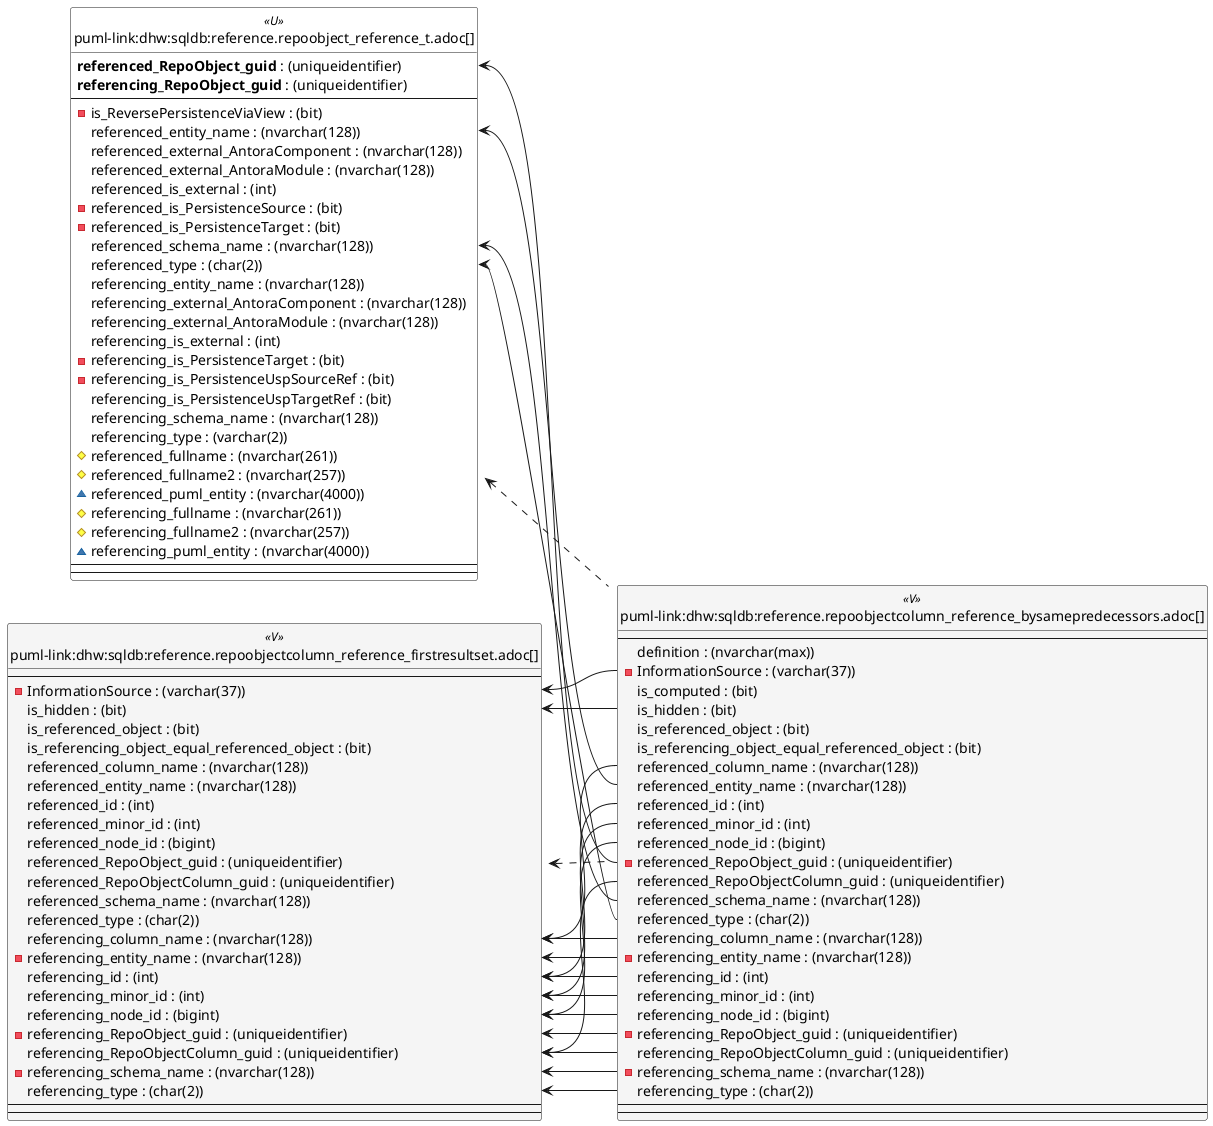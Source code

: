 @startuml
left to right direction
'top to bottom direction
hide circle
'avoide "." issues:
set namespaceSeparator none


skinparam class {
  BackgroundColor White
  BackgroundColor<<FN>> Yellow
  BackgroundColor<<FS>> Yellow
  BackgroundColor<<FT>> LightGray
  BackgroundColor<<IF>> Yellow
  BackgroundColor<<IS>> Yellow
  BackgroundColor<<P>> Aqua
  BackgroundColor<<PC>> Aqua
  BackgroundColor<<SN>> Yellow
  BackgroundColor<<SO>> SlateBlue
  BackgroundColor<<TF>> LightGray
  BackgroundColor<<TR>> Tomato
  BackgroundColor<<U>> White
  BackgroundColor<<V>> WhiteSmoke
  BackgroundColor<<X>> Aqua
  BackgroundColor<<external>> AliceBlue
}


entity "puml-link:dhw:sqldb:reference.repoobject_reference_t.adoc[]" as reference.RepoObject_reference_T << U >> {
  **referenced_RepoObject_guid** : (uniqueidentifier)
  **referencing_RepoObject_guid** : (uniqueidentifier)
  --
  - is_ReversePersistenceViaView : (bit)
  referenced_entity_name : (nvarchar(128))
  referenced_external_AntoraComponent : (nvarchar(128))
  referenced_external_AntoraModule : (nvarchar(128))
  referenced_is_external : (int)
  - referenced_is_PersistenceSource : (bit)
  - referenced_is_PersistenceTarget : (bit)
  referenced_schema_name : (nvarchar(128))
  referenced_type : (char(2))
  referencing_entity_name : (nvarchar(128))
  referencing_external_AntoraComponent : (nvarchar(128))
  referencing_external_AntoraModule : (nvarchar(128))
  referencing_is_external : (int)
  - referencing_is_PersistenceTarget : (bit)
  - referencing_is_PersistenceUspSourceRef : (bit)
  referencing_is_PersistenceUspTargetRef : (bit)
  referencing_schema_name : (nvarchar(128))
  referencing_type : (varchar(2))
  # referenced_fullname : (nvarchar(261))
  # referenced_fullname2 : (nvarchar(257))
  ~ referenced_puml_entity : (nvarchar(4000))
  # referencing_fullname : (nvarchar(261))
  # referencing_fullname2 : (nvarchar(257))
  ~ referencing_puml_entity : (nvarchar(4000))
  --
  --
}

entity "puml-link:dhw:sqldb:reference.repoobjectcolumn_reference_bysamepredecessors.adoc[]" as reference.RepoObjectColumn_reference_BySamePredecessors << V >> {
  --
  definition : (nvarchar(max))
  - InformationSource : (varchar(37))
  is_computed : (bit)
  is_hidden : (bit)
  is_referenced_object : (bit)
  is_referencing_object_equal_referenced_object : (bit)
  referenced_column_name : (nvarchar(128))
  referenced_entity_name : (nvarchar(128))
  referenced_id : (int)
  referenced_minor_id : (int)
  referenced_node_id : (bigint)
  - referenced_RepoObject_guid : (uniqueidentifier)
  referenced_RepoObjectColumn_guid : (uniqueidentifier)
  referenced_schema_name : (nvarchar(128))
  referenced_type : (char(2))
  referencing_column_name : (nvarchar(128))
  - referencing_entity_name : (nvarchar(128))
  referencing_id : (int)
  referencing_minor_id : (int)
  referencing_node_id : (bigint)
  - referencing_RepoObject_guid : (uniqueidentifier)
  referencing_RepoObjectColumn_guid : (uniqueidentifier)
  - referencing_schema_name : (nvarchar(128))
  referencing_type : (char(2))
  --
  --
}

entity "puml-link:dhw:sqldb:reference.repoobjectcolumn_reference_firstresultset.adoc[]" as reference.RepoObjectColumn_reference_FirstResultSet << V >> {
  --
  - InformationSource : (varchar(37))
  is_hidden : (bit)
  is_referenced_object : (bit)
  is_referencing_object_equal_referenced_object : (bit)
  referenced_column_name : (nvarchar(128))
  referenced_entity_name : (nvarchar(128))
  referenced_id : (int)
  referenced_minor_id : (int)
  referenced_node_id : (bigint)
  referenced_RepoObject_guid : (uniqueidentifier)
  referenced_RepoObjectColumn_guid : (uniqueidentifier)
  referenced_schema_name : (nvarchar(128))
  referenced_type : (char(2))
  referencing_column_name : (nvarchar(128))
  - referencing_entity_name : (nvarchar(128))
  referencing_id : (int)
  referencing_minor_id : (int)
  referencing_node_id : (bigint)
  - referencing_RepoObject_guid : (uniqueidentifier)
  referencing_RepoObjectColumn_guid : (uniqueidentifier)
  - referencing_schema_name : (nvarchar(128))
  referencing_type : (char(2))
  --
  --
}

reference.RepoObject_reference_T <.. reference.RepoObjectColumn_reference_BySamePredecessors
reference.RepoObjectColumn_reference_FirstResultSet <.. reference.RepoObjectColumn_reference_BySamePredecessors
"reference.RepoObject_reference_T::referenced_entity_name" <-- "reference.RepoObjectColumn_reference_BySamePredecessors::referenced_entity_name"
"reference.RepoObject_reference_T::referenced_RepoObject_guid" <-- "reference.RepoObjectColumn_reference_BySamePredecessors::referenced_RepoObject_guid"
"reference.RepoObject_reference_T::referenced_schema_name" <-- "reference.RepoObjectColumn_reference_BySamePredecessors::referenced_schema_name"
"reference.RepoObject_reference_T::referenced_type" <-- "reference.RepoObjectColumn_reference_BySamePredecessors::referenced_type"
"reference.RepoObjectColumn_reference_FirstResultSet::InformationSource" <-- "reference.RepoObjectColumn_reference_BySamePredecessors::InformationSource"
"reference.RepoObjectColumn_reference_FirstResultSet::is_hidden" <-- "reference.RepoObjectColumn_reference_BySamePredecessors::is_hidden"
"reference.RepoObjectColumn_reference_FirstResultSet::referencing_column_name" <-- "reference.RepoObjectColumn_reference_BySamePredecessors::referencing_column_name"
"reference.RepoObjectColumn_reference_FirstResultSet::referencing_column_name" <-- "reference.RepoObjectColumn_reference_BySamePredecessors::referenced_column_name"
"reference.RepoObjectColumn_reference_FirstResultSet::referencing_entity_name" <-- "reference.RepoObjectColumn_reference_BySamePredecessors::referencing_entity_name"
"reference.RepoObjectColumn_reference_FirstResultSet::referencing_id" <-- "reference.RepoObjectColumn_reference_BySamePredecessors::referencing_id"
"reference.RepoObjectColumn_reference_FirstResultSet::referencing_id" <-- "reference.RepoObjectColumn_reference_BySamePredecessors::referenced_id"
"reference.RepoObjectColumn_reference_FirstResultSet::referencing_minor_id" <-- "reference.RepoObjectColumn_reference_BySamePredecessors::referencing_minor_id"
"reference.RepoObjectColumn_reference_FirstResultSet::referencing_minor_id" <-- "reference.RepoObjectColumn_reference_BySamePredecessors::referenced_minor_id"
"reference.RepoObjectColumn_reference_FirstResultSet::referencing_node_id" <-- "reference.RepoObjectColumn_reference_BySamePredecessors::referencing_node_id"
"reference.RepoObjectColumn_reference_FirstResultSet::referencing_node_id" <-- "reference.RepoObjectColumn_reference_BySamePredecessors::referenced_node_id"
"reference.RepoObjectColumn_reference_FirstResultSet::referencing_RepoObject_guid" <-- "reference.RepoObjectColumn_reference_BySamePredecessors::referencing_RepoObject_guid"
"reference.RepoObjectColumn_reference_FirstResultSet::referencing_RepoObjectColumn_guid" <-- "reference.RepoObjectColumn_reference_BySamePredecessors::referencing_RepoObjectColumn_guid"
"reference.RepoObjectColumn_reference_FirstResultSet::referencing_RepoObjectColumn_guid" <-- "reference.RepoObjectColumn_reference_BySamePredecessors::referenced_RepoObjectColumn_guid"
"reference.RepoObjectColumn_reference_FirstResultSet::referencing_schema_name" <-- "reference.RepoObjectColumn_reference_BySamePredecessors::referencing_schema_name"
"reference.RepoObjectColumn_reference_FirstResultSet::referencing_type" <-- "reference.RepoObjectColumn_reference_BySamePredecessors::referencing_type"
@enduml

